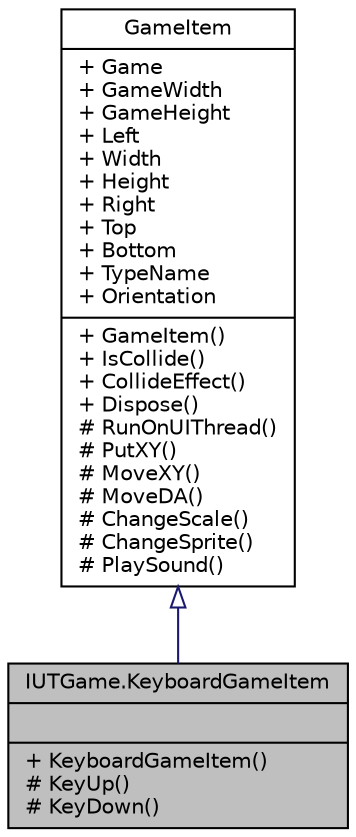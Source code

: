 digraph "IUTGame.KeyboardGameItem"
{
 // LATEX_PDF_SIZE
  edge [fontname="Helvetica",fontsize="10",labelfontname="Helvetica",labelfontsize="10"];
  node [fontname="Helvetica",fontsize="10",shape=record];
  Node1 [label="{IUTGame.KeyboardGameItem\n||+ KeyboardGameItem()\l# KeyUp()\l# KeyDown()\l}",height=0.2,width=0.4,color="black", fillcolor="grey75", style="filled", fontcolor="black",tooltip="A game item who can interract with keyboard"];
  Node2 -> Node1 [dir="back",color="midnightblue",fontsize="10",style="solid",arrowtail="onormal",fontname="Helvetica"];
  Node2 [label="{GameItem\n|+ Game\l+ GameWidth\l+ GameHeight\l+ Left\l+ Width\l+ Height\l+ Right\l+ Top\l+ Bottom\l+ TypeName\l+ Orientation\l|+ GameItem()\l+ IsCollide()\l+ CollideEffect()\l+ Dispose()\l# RunOnUIThread()\l# PutXY()\l# MoveXY()\l# MoveDA()\l# ChangeScale()\l# ChangeSprite()\l# PlaySound()\l}",height=0.2,width=0.4,color="black", fillcolor="white", style="filled",URL="$class_i_u_t_game_1_1_game_item.html",tooltip="generic item of the game"];
}
